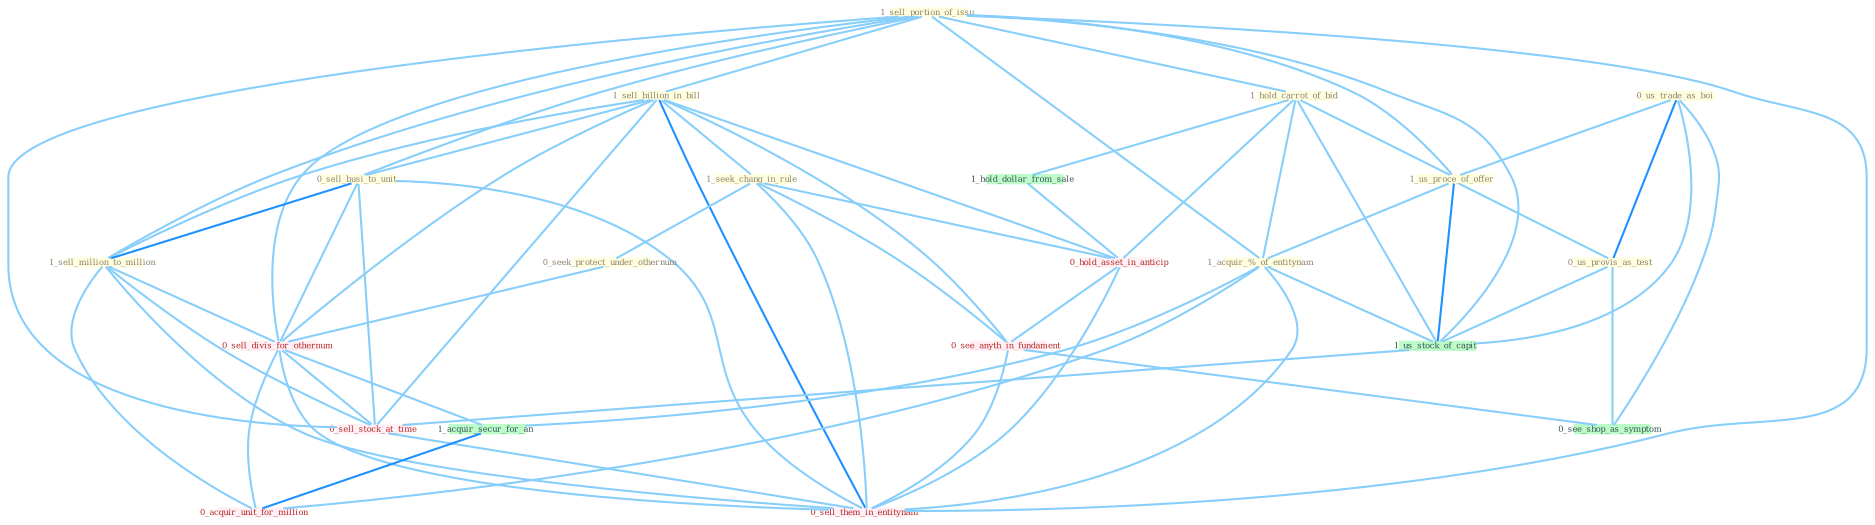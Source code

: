 Graph G{ 
    node
    [shape=polygon,style=filled,width=.5,height=.06,color="#BDFCC9",fixedsize=true,fontsize=4,
    fontcolor="#2f4f4f"];
    {node
    [color="#ffffe0", fontcolor="#8b7d6b"] "1_sell_portion_of_issu " "0_us_trade_as_boi " "1_hold_carrot_of_bid " "1_sell_billion_in_bill " "1_us_proce_of_offer " "0_sell_busi_to_unit " "0_us_provis_as_test " "1_seek_chang_in_rule " "1_acquir_%_of_entitynam " "1_sell_million_to_million " "0_seek_protect_under_othernum "}
{node [color="#fff0f5", fontcolor="#b22222"] "0_sell_divis_for_othernum " "0_hold_asset_in_anticip " "0_sell_stock_at_time " "0_see_anyth_in_fundament " "0_acquir_unit_for_million " "0_sell_them_in_entitynam "}
edge [color="#B0E2FF"];

	"1_sell_portion_of_issu " -- "1_hold_carrot_of_bid " [w="1", color="#87cefa" ];
	"1_sell_portion_of_issu " -- "1_sell_billion_in_bill " [w="1", color="#87cefa" ];
	"1_sell_portion_of_issu " -- "1_us_proce_of_offer " [w="1", color="#87cefa" ];
	"1_sell_portion_of_issu " -- "0_sell_busi_to_unit " [w="1", color="#87cefa" ];
	"1_sell_portion_of_issu " -- "1_acquir_%_of_entitynam " [w="1", color="#87cefa" ];
	"1_sell_portion_of_issu " -- "1_sell_million_to_million " [w="1", color="#87cefa" ];
	"1_sell_portion_of_issu " -- "0_sell_divis_for_othernum " [w="1", color="#87cefa" ];
	"1_sell_portion_of_issu " -- "1_us_stock_of_capit " [w="1", color="#87cefa" ];
	"1_sell_portion_of_issu " -- "0_sell_stock_at_time " [w="1", color="#87cefa" ];
	"1_sell_portion_of_issu " -- "0_sell_them_in_entitynam " [w="1", color="#87cefa" ];
	"0_us_trade_as_boi " -- "1_us_proce_of_offer " [w="1", color="#87cefa" ];
	"0_us_trade_as_boi " -- "0_us_provis_as_test " [w="2", color="#1e90ff" , len=0.8];
	"0_us_trade_as_boi " -- "1_us_stock_of_capit " [w="1", color="#87cefa" ];
	"0_us_trade_as_boi " -- "0_see_shop_as_symptom " [w="1", color="#87cefa" ];
	"1_hold_carrot_of_bid " -- "1_us_proce_of_offer " [w="1", color="#87cefa" ];
	"1_hold_carrot_of_bid " -- "1_acquir_%_of_entitynam " [w="1", color="#87cefa" ];
	"1_hold_carrot_of_bid " -- "1_us_stock_of_capit " [w="1", color="#87cefa" ];
	"1_hold_carrot_of_bid " -- "1_hold_dollar_from_sale " [w="1", color="#87cefa" ];
	"1_hold_carrot_of_bid " -- "0_hold_asset_in_anticip " [w="1", color="#87cefa" ];
	"1_sell_billion_in_bill " -- "0_sell_busi_to_unit " [w="1", color="#87cefa" ];
	"1_sell_billion_in_bill " -- "1_seek_chang_in_rule " [w="1", color="#87cefa" ];
	"1_sell_billion_in_bill " -- "1_sell_million_to_million " [w="1", color="#87cefa" ];
	"1_sell_billion_in_bill " -- "0_sell_divis_for_othernum " [w="1", color="#87cefa" ];
	"1_sell_billion_in_bill " -- "0_hold_asset_in_anticip " [w="1", color="#87cefa" ];
	"1_sell_billion_in_bill " -- "0_sell_stock_at_time " [w="1", color="#87cefa" ];
	"1_sell_billion_in_bill " -- "0_see_anyth_in_fundament " [w="1", color="#87cefa" ];
	"1_sell_billion_in_bill " -- "0_sell_them_in_entitynam " [w="2", color="#1e90ff" , len=0.8];
	"1_us_proce_of_offer " -- "0_us_provis_as_test " [w="1", color="#87cefa" ];
	"1_us_proce_of_offer " -- "1_acquir_%_of_entitynam " [w="1", color="#87cefa" ];
	"1_us_proce_of_offer " -- "1_us_stock_of_capit " [w="2", color="#1e90ff" , len=0.8];
	"0_sell_busi_to_unit " -- "1_sell_million_to_million " [w="2", color="#1e90ff" , len=0.8];
	"0_sell_busi_to_unit " -- "0_sell_divis_for_othernum " [w="1", color="#87cefa" ];
	"0_sell_busi_to_unit " -- "0_sell_stock_at_time " [w="1", color="#87cefa" ];
	"0_sell_busi_to_unit " -- "0_sell_them_in_entitynam " [w="1", color="#87cefa" ];
	"0_us_provis_as_test " -- "1_us_stock_of_capit " [w="1", color="#87cefa" ];
	"0_us_provis_as_test " -- "0_see_shop_as_symptom " [w="1", color="#87cefa" ];
	"1_seek_chang_in_rule " -- "0_seek_protect_under_othernum " [w="1", color="#87cefa" ];
	"1_seek_chang_in_rule " -- "0_hold_asset_in_anticip " [w="1", color="#87cefa" ];
	"1_seek_chang_in_rule " -- "0_see_anyth_in_fundament " [w="1", color="#87cefa" ];
	"1_seek_chang_in_rule " -- "0_sell_them_in_entitynam " [w="1", color="#87cefa" ];
	"1_acquir_%_of_entitynam " -- "1_acquir_secur_for_an " [w="1", color="#87cefa" ];
	"1_acquir_%_of_entitynam " -- "1_us_stock_of_capit " [w="1", color="#87cefa" ];
	"1_acquir_%_of_entitynam " -- "0_acquir_unit_for_million " [w="1", color="#87cefa" ];
	"1_acquir_%_of_entitynam " -- "0_sell_them_in_entitynam " [w="1", color="#87cefa" ];
	"1_sell_million_to_million " -- "0_sell_divis_for_othernum " [w="1", color="#87cefa" ];
	"1_sell_million_to_million " -- "0_sell_stock_at_time " [w="1", color="#87cefa" ];
	"1_sell_million_to_million " -- "0_acquir_unit_for_million " [w="1", color="#87cefa" ];
	"1_sell_million_to_million " -- "0_sell_them_in_entitynam " [w="1", color="#87cefa" ];
	"0_seek_protect_under_othernum " -- "0_sell_divis_for_othernum " [w="1", color="#87cefa" ];
	"0_sell_divis_for_othernum " -- "1_acquir_secur_for_an " [w="1", color="#87cefa" ];
	"0_sell_divis_for_othernum " -- "0_sell_stock_at_time " [w="1", color="#87cefa" ];
	"0_sell_divis_for_othernum " -- "0_acquir_unit_for_million " [w="1", color="#87cefa" ];
	"0_sell_divis_for_othernum " -- "0_sell_them_in_entitynam " [w="1", color="#87cefa" ];
	"1_acquir_secur_for_an " -- "0_acquir_unit_for_million " [w="2", color="#1e90ff" , len=0.8];
	"1_us_stock_of_capit " -- "0_sell_stock_at_time " [w="1", color="#87cefa" ];
	"1_hold_dollar_from_sale " -- "0_hold_asset_in_anticip " [w="1", color="#87cefa" ];
	"0_hold_asset_in_anticip " -- "0_see_anyth_in_fundament " [w="1", color="#87cefa" ];
	"0_hold_asset_in_anticip " -- "0_sell_them_in_entitynam " [w="1", color="#87cefa" ];
	"0_sell_stock_at_time " -- "0_sell_them_in_entitynam " [w="1", color="#87cefa" ];
	"0_see_anyth_in_fundament " -- "0_see_shop_as_symptom " [w="1", color="#87cefa" ];
	"0_see_anyth_in_fundament " -- "0_sell_them_in_entitynam " [w="1", color="#87cefa" ];
}